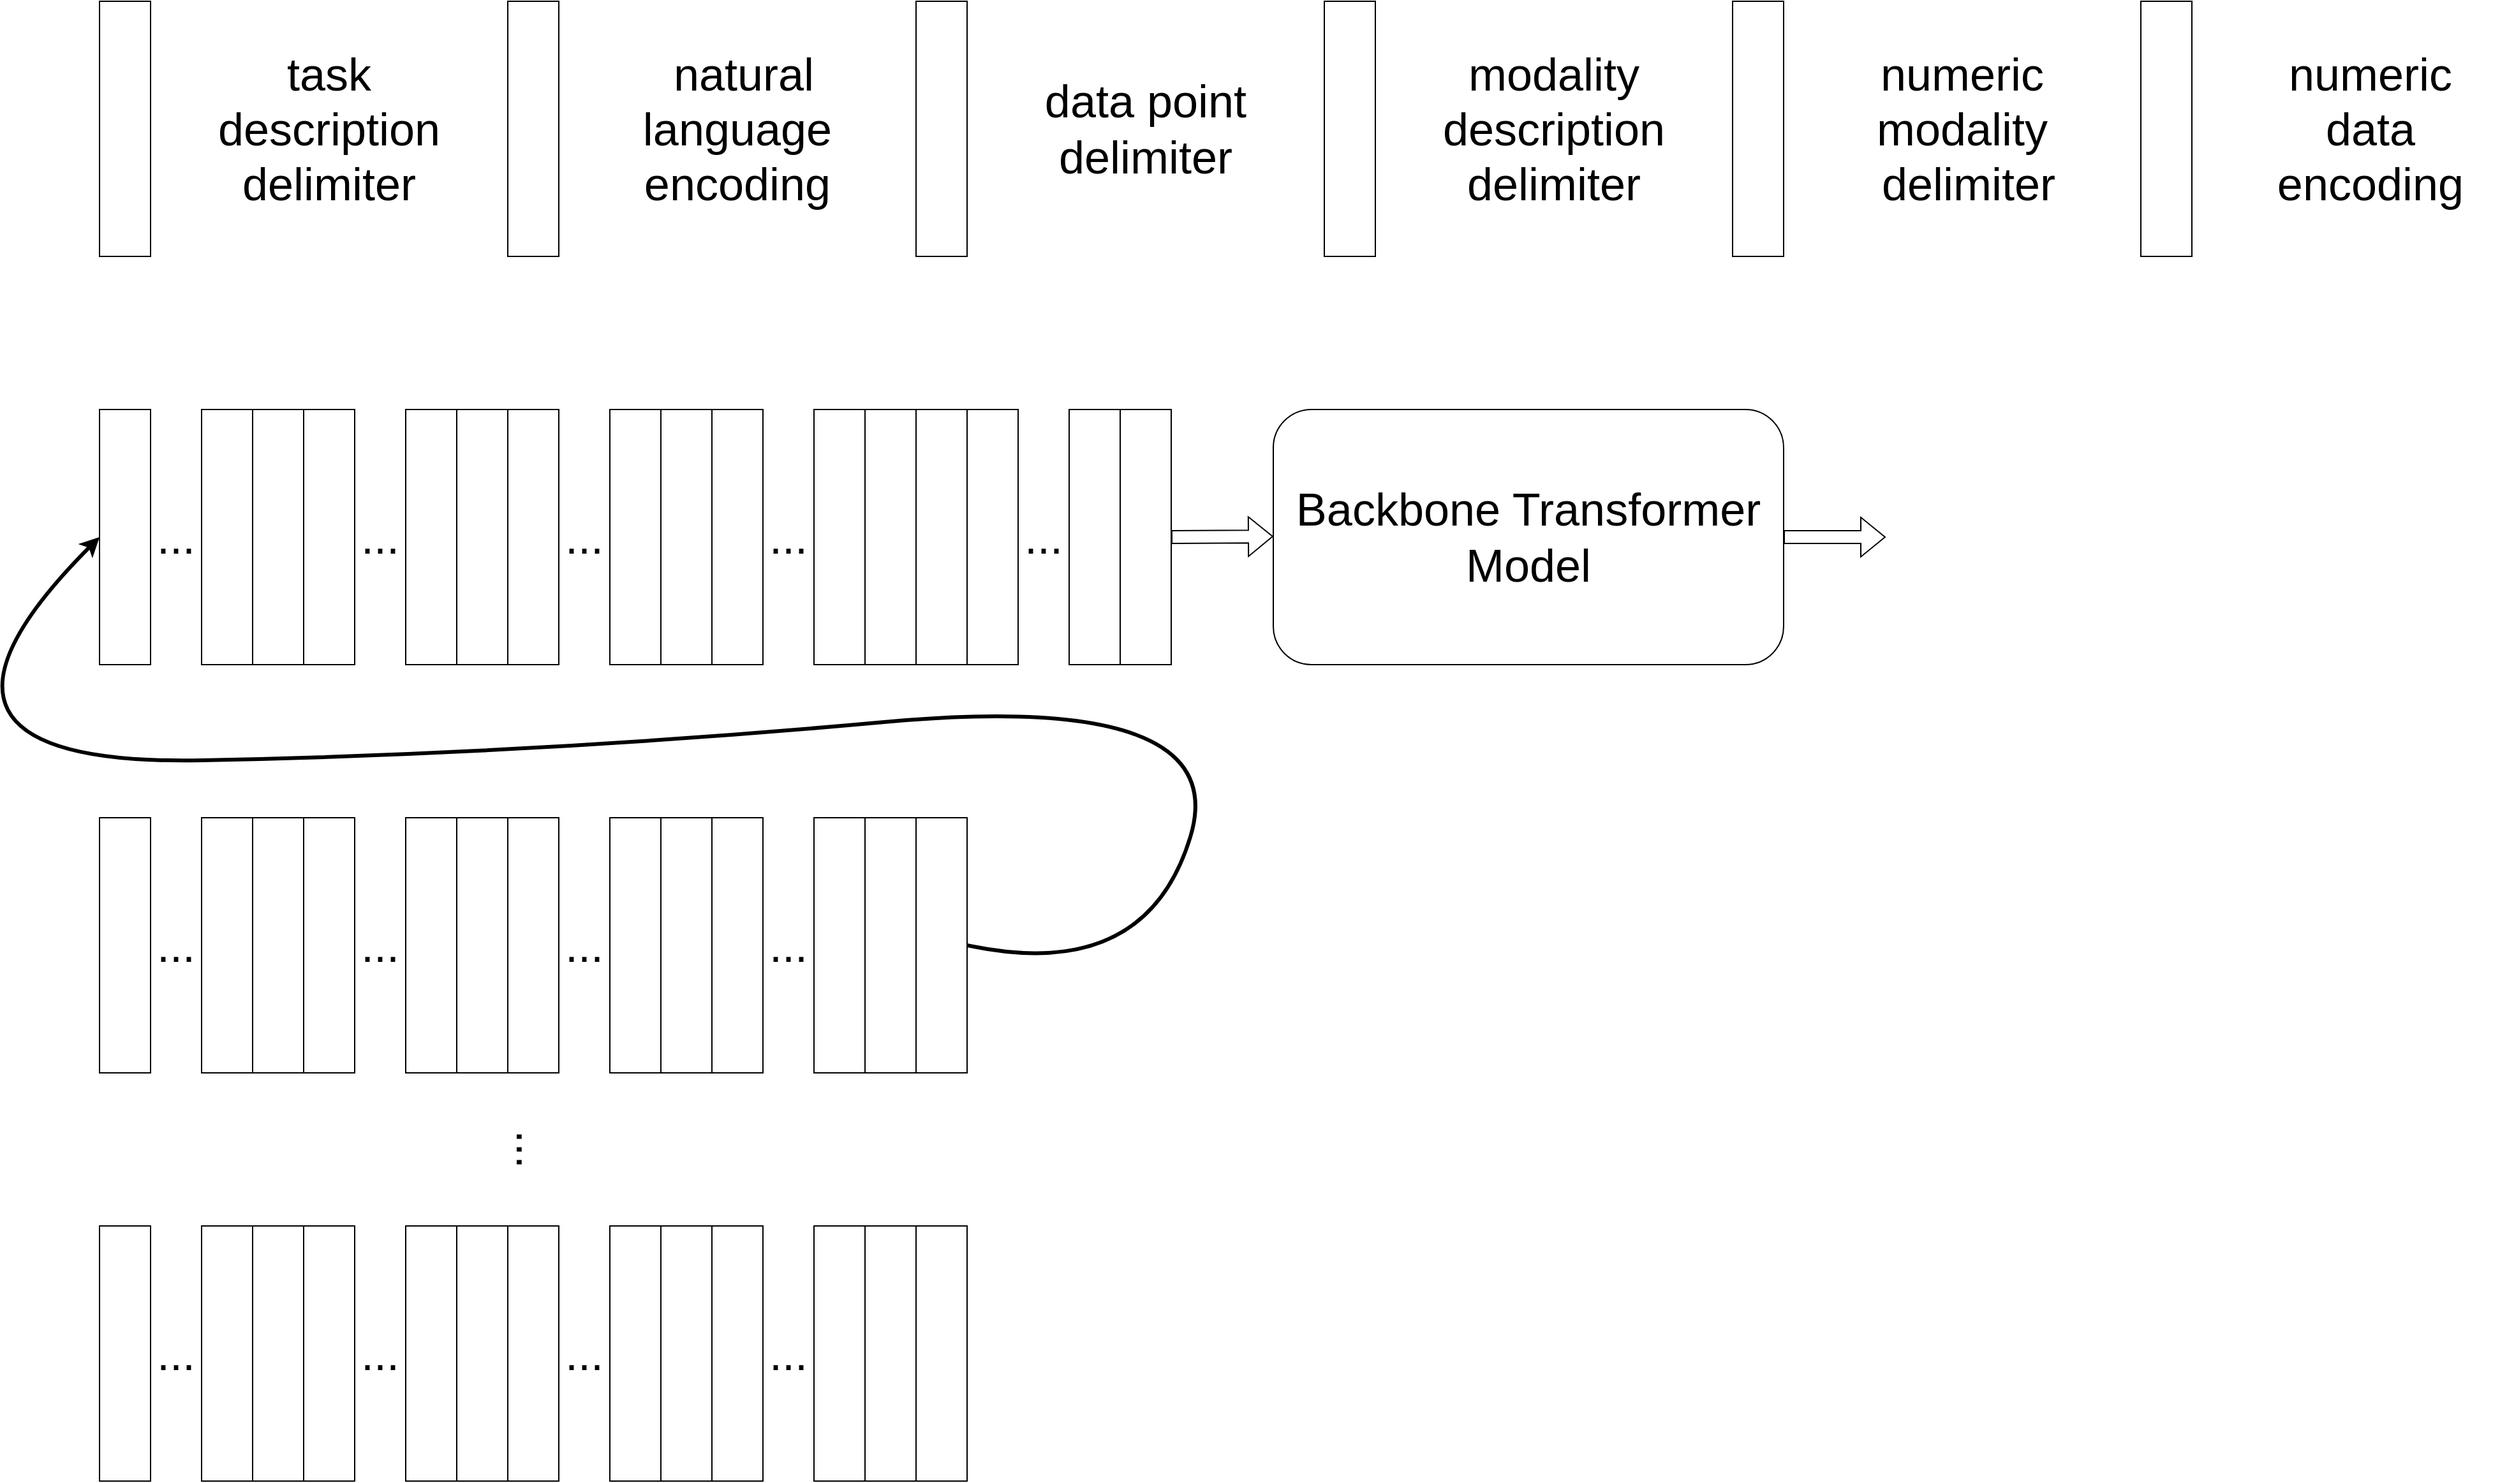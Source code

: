 <mxfile version="26.2.13">
  <diagram name="Page-1" id="pewCht_e_6QAcB8sv3Re">
    <mxGraphModel dx="1986" dy="755" grid="1" gridSize="10" guides="1" tooltips="1" connect="1" arrows="1" fold="1" page="1" pageScale="1" pageWidth="850" pageHeight="1100" math="0" shadow="0">
      <root>
        <mxCell id="0" />
        <mxCell id="1" parent="0" />
        <mxCell id="wZ7KOVxOu9WHtevjWd08-1" value="" style="rounded=0;whiteSpace=wrap;html=1;fillColor=light-dark(#FFFFFF,#FFFF00);" vertex="1" parent="1">
          <mxGeometry x="680" y="160" width="40" height="200" as="geometry" />
        </mxCell>
        <mxCell id="wZ7KOVxOu9WHtevjWd08-2" value="" style="rounded=0;whiteSpace=wrap;html=1;fillColor=light-dark(#FFFFFF,#3333FF);" vertex="1" parent="1">
          <mxGeometry x="-280" y="160" width="40" height="200" as="geometry" />
        </mxCell>
        <mxCell id="wZ7KOVxOu9WHtevjWd08-3" value="" style="rounded=0;whiteSpace=wrap;html=1;fillColor=light-dark(#FFFFFF,#CC0000);" vertex="1" parent="1">
          <mxGeometry x="1000" y="160" width="40" height="200" as="geometry" />
        </mxCell>
        <mxCell id="wZ7KOVxOu9WHtevjWd08-4" value="" style="rounded=0;whiteSpace=wrap;html=1;fillColor=light-dark(#FFFFFF,#006600);" vertex="1" parent="1">
          <mxGeometry x="360" y="160" width="40" height="200" as="geometry" />
        </mxCell>
        <mxCell id="wZ7KOVxOu9WHtevjWd08-5" value="&lt;font style=&quot;font-size: 36px;&quot;&gt;task description&lt;/font&gt;&lt;div&gt;&lt;font style=&quot;font-size: 36px;&quot;&gt;delimiter&lt;/font&gt;&lt;/div&gt;" style="text;html=1;align=center;verticalAlign=middle;whiteSpace=wrap;rounded=0;" vertex="1" parent="1">
          <mxGeometry x="-200" y="240" width="200" height="40" as="geometry" />
        </mxCell>
        <mxCell id="wZ7KOVxOu9WHtevjWd08-6" value="&lt;font style=&quot;font-size: 36px;&quot;&gt;modality description&lt;/font&gt;&lt;div&gt;&lt;span style=&quot;font-size: 36px;&quot;&gt;delimiter&lt;/span&gt;&lt;/div&gt;" style="text;html=1;align=center;verticalAlign=middle;whiteSpace=wrap;rounded=0;" vertex="1" parent="1">
          <mxGeometry x="760" y="240" width="200" height="40" as="geometry" />
        </mxCell>
        <mxCell id="wZ7KOVxOu9WHtevjWd08-7" value="&lt;font style=&quot;font-size: 36px;&quot;&gt;numeric modality&lt;/font&gt;&lt;div&gt;&lt;font style=&quot;font-size: 36px;&quot;&gt;&amp;nbsp;&lt;/font&gt;&lt;span style=&quot;font-size: 36px;&quot;&gt;delimiter&lt;/span&gt;&lt;/div&gt;" style="text;html=1;align=center;verticalAlign=middle;whiteSpace=wrap;rounded=0;" vertex="1" parent="1">
          <mxGeometry x="1080" y="240" width="200" height="40" as="geometry" />
        </mxCell>
        <mxCell id="wZ7KOVxOu9WHtevjWd08-8" value="&lt;span style=&quot;font-size: 36px;&quot;&gt;data point&lt;/span&gt;&lt;div&gt;&lt;span style=&quot;font-size: 36px;&quot;&gt;delimiter&lt;/span&gt;&lt;/div&gt;" style="text;html=1;align=center;verticalAlign=middle;whiteSpace=wrap;rounded=0;" vertex="1" parent="1">
          <mxGeometry x="440" y="240" width="200" height="40" as="geometry" />
        </mxCell>
        <mxCell id="wZ7KOVxOu9WHtevjWd08-9" value="&lt;font style=&quot;font-size: 36px;&quot;&gt;Backbone Transformer Model&lt;/font&gt;" style="rounded=1;whiteSpace=wrap;html=1;" vertex="1" parent="1">
          <mxGeometry x="640" y="480" width="400" height="200" as="geometry" />
        </mxCell>
        <mxCell id="wZ7KOVxOu9WHtevjWd08-10" value="" style="shape=flexArrow;endArrow=classic;html=1;rounded=0;exitX=1;exitY=0.5;exitDx=0;exitDy=0;" edge="1" parent="1" source="wZ7KOVxOu9WHtevjWd08-11">
          <mxGeometry width="50" height="50" relative="1" as="geometry">
            <mxPoint x="570" y="580" as="sourcePoint" />
            <mxPoint x="640" y="579.5" as="targetPoint" />
          </mxGeometry>
        </mxCell>
        <mxCell id="wZ7KOVxOu9WHtevjWd08-11" value="" style="rounded=0;whiteSpace=wrap;html=1;fillColor=light-dark(#FFFFFF,#3333FF);" vertex="1" parent="1">
          <mxGeometry x="520" y="480" width="40" height="200" as="geometry" />
        </mxCell>
        <mxCell id="wZ7KOVxOu9WHtevjWd08-12" value="" style="rounded=0;whiteSpace=wrap;html=1;fillColor=light-dark(#FFFFFF,#FFFFFF);" vertex="1" parent="1">
          <mxGeometry x="480" y="480" width="40" height="200" as="geometry" />
        </mxCell>
        <mxCell id="wZ7KOVxOu9WHtevjWd08-13" value="&lt;span style=&quot;font-size: 36px;&quot;&gt;...&lt;/span&gt;" style="text;html=1;align=center;verticalAlign=middle;whiteSpace=wrap;rounded=0;" vertex="1" parent="1">
          <mxGeometry x="440" y="560" width="40" height="40" as="geometry" />
        </mxCell>
        <mxCell id="wZ7KOVxOu9WHtevjWd08-14" value="" style="rounded=0;whiteSpace=wrap;html=1;fillColor=light-dark(#FFFFFF,#FFFFFF);" vertex="1" parent="1">
          <mxGeometry x="400" y="480" width="40" height="200" as="geometry" />
        </mxCell>
        <mxCell id="wZ7KOVxOu9WHtevjWd08-15" value="" style="rounded=0;whiteSpace=wrap;html=1;fillColor=light-dark(#FFFFFF,#006600);" vertex="1" parent="1">
          <mxGeometry x="360" y="480" width="40" height="200" as="geometry" />
        </mxCell>
        <mxCell id="wZ7KOVxOu9WHtevjWd08-16" value="" style="rounded=0;whiteSpace=wrap;html=1;fillColor=light-dark(#FFFFFF,#FFFF00);" vertex="1" parent="1">
          <mxGeometry x="320" y="480" width="40" height="200" as="geometry" />
        </mxCell>
        <mxCell id="wZ7KOVxOu9WHtevjWd08-17" value="" style="rounded=0;whiteSpace=wrap;html=1;fillColor=light-dark(#FFFFFF,#FFFFFF);" vertex="1" parent="1">
          <mxGeometry x="280" y="480" width="40" height="200" as="geometry" />
        </mxCell>
        <mxCell id="wZ7KOVxOu9WHtevjWd08-18" value="&lt;span style=&quot;font-size: 36px;&quot;&gt;...&lt;/span&gt;" style="text;html=1;align=center;verticalAlign=middle;whiteSpace=wrap;rounded=0;" vertex="1" parent="1">
          <mxGeometry x="240" y="560" width="40" height="40" as="geometry" />
        </mxCell>
        <mxCell id="wZ7KOVxOu9WHtevjWd08-19" value="" style="rounded=0;whiteSpace=wrap;html=1;fillColor=light-dark(#FFFFFF,#FFFFFF);" vertex="1" parent="1">
          <mxGeometry x="200" y="480" width="40" height="200" as="geometry" />
        </mxCell>
        <mxCell id="wZ7KOVxOu9WHtevjWd08-20" value="" style="rounded=0;whiteSpace=wrap;html=1;fillColor=light-dark(#FFFFFF,#CC0000);" vertex="1" parent="1">
          <mxGeometry x="160" y="480" width="40" height="200" as="geometry" />
        </mxCell>
        <mxCell id="wZ7KOVxOu9WHtevjWd08-21" value="&lt;span style=&quot;font-size: 36px;&quot;&gt;...&lt;/span&gt;" style="text;html=1;align=center;verticalAlign=middle;whiteSpace=wrap;rounded=0;" vertex="1" parent="1">
          <mxGeometry x="80" y="560" width="40" height="40" as="geometry" />
        </mxCell>
        <mxCell id="wZ7KOVxOu9WHtevjWd08-22" value="" style="rounded=0;whiteSpace=wrap;html=1;fillColor=light-dark(#FFFFFF,#000000);" vertex="1" parent="1">
          <mxGeometry x="1320" y="160" width="40" height="200" as="geometry" />
        </mxCell>
        <mxCell id="wZ7KOVxOu9WHtevjWd08-23" value="" style="rounded=0;whiteSpace=wrap;html=1;fillColor=light-dark(#FFFFFF,#FFFFFF);" vertex="1" parent="1">
          <mxGeometry x="40" y="160" width="40" height="200" as="geometry" />
        </mxCell>
        <mxCell id="wZ7KOVxOu9WHtevjWd08-24" value="&lt;span style=&quot;font-size: 36px;&quot;&gt;&amp;nbsp;natural language encoding&lt;/span&gt;" style="text;html=1;align=center;verticalAlign=middle;whiteSpace=wrap;rounded=0;" vertex="1" parent="1">
          <mxGeometry x="120" y="240" width="200" height="40" as="geometry" />
        </mxCell>
        <mxCell id="wZ7KOVxOu9WHtevjWd08-25" value="&lt;span style=&quot;font-size: 36px;&quot;&gt;numeric data encoding&lt;/span&gt;" style="text;html=1;align=center;verticalAlign=middle;whiteSpace=wrap;rounded=0;" vertex="1" parent="1">
          <mxGeometry x="1400" y="240" width="200" height="40" as="geometry" />
        </mxCell>
        <mxCell id="wZ7KOVxOu9WHtevjWd08-26" value="" style="rounded=0;whiteSpace=wrap;html=1;fillColor=light-dark(#FFFFFF,#000000);" vertex="1" parent="1">
          <mxGeometry x="120" y="480" width="40" height="200" as="geometry" />
        </mxCell>
        <mxCell id="wZ7KOVxOu9WHtevjWd08-27" value="" style="rounded=0;whiteSpace=wrap;html=1;fillColor=light-dark(#FFFFFF,#000000);" vertex="1" parent="1">
          <mxGeometry x="40" y="480" width="40" height="200" as="geometry" />
        </mxCell>
        <mxCell id="wZ7KOVxOu9WHtevjWd08-28" value="" style="rounded=0;whiteSpace=wrap;html=1;fillColor=light-dark(#FFFFFF,#FFFF00);" vertex="1" parent="1">
          <mxGeometry y="480" width="40" height="200" as="geometry" />
        </mxCell>
        <mxCell id="wZ7KOVxOu9WHtevjWd08-29" value="" style="rounded=0;whiteSpace=wrap;html=1;fillColor=light-dark(#FFFFFF,#FFFFFF);" vertex="1" parent="1">
          <mxGeometry x="-40" y="480" width="40" height="200" as="geometry" />
        </mxCell>
        <mxCell id="wZ7KOVxOu9WHtevjWd08-30" value="&lt;span style=&quot;font-size: 36px;&quot;&gt;...&lt;/span&gt;" style="text;html=1;align=center;verticalAlign=middle;whiteSpace=wrap;rounded=0;" vertex="1" parent="1">
          <mxGeometry x="-80" y="560" width="40" height="40" as="geometry" />
        </mxCell>
        <mxCell id="wZ7KOVxOu9WHtevjWd08-31" value="" style="rounded=0;whiteSpace=wrap;html=1;fillColor=light-dark(#FFFFFF,#FFFFFF);" vertex="1" parent="1">
          <mxGeometry x="-120" y="480" width="40" height="200" as="geometry" />
        </mxCell>
        <mxCell id="wZ7KOVxOu9WHtevjWd08-32" value="" style="rounded=0;whiteSpace=wrap;html=1;fillColor=light-dark(#FFFFFF,#CC0000);" vertex="1" parent="1">
          <mxGeometry x="-160" y="480" width="40" height="200" as="geometry" />
        </mxCell>
        <mxCell id="wZ7KOVxOu9WHtevjWd08-33" value="&lt;span style=&quot;font-size: 36px;&quot;&gt;...&lt;/span&gt;" style="text;html=1;align=center;verticalAlign=middle;whiteSpace=wrap;rounded=0;" vertex="1" parent="1">
          <mxGeometry x="-240" y="560" width="40" height="40" as="geometry" />
        </mxCell>
        <mxCell id="wZ7KOVxOu9WHtevjWd08-34" value="" style="rounded=0;whiteSpace=wrap;html=1;fillColor=light-dark(#FFFFFF,#000000);" vertex="1" parent="1">
          <mxGeometry x="-200" y="480" width="40" height="200" as="geometry" />
        </mxCell>
        <mxCell id="wZ7KOVxOu9WHtevjWd08-35" value="" style="rounded=0;whiteSpace=wrap;html=1;fillColor=light-dark(#FFFFFF,#000000);" vertex="1" parent="1">
          <mxGeometry x="-280" y="480" width="40" height="200" as="geometry" />
        </mxCell>
        <mxCell id="wZ7KOVxOu9WHtevjWd08-36" value="" style="rounded=0;whiteSpace=wrap;html=1;fillColor=light-dark(#FFFFFF,#006600);" vertex="1" parent="1">
          <mxGeometry x="360" y="800" width="40" height="200" as="geometry" />
        </mxCell>
        <mxCell id="wZ7KOVxOu9WHtevjWd08-37" value="" style="rounded=0;whiteSpace=wrap;html=1;fillColor=light-dark(#FFFFFF,#FFFF00);" vertex="1" parent="1">
          <mxGeometry x="320" y="800" width="40" height="200" as="geometry" />
        </mxCell>
        <mxCell id="wZ7KOVxOu9WHtevjWd08-38" value="" style="rounded=0;whiteSpace=wrap;html=1;fillColor=light-dark(#FFFFFF,#FFFFFF);" vertex="1" parent="1">
          <mxGeometry x="280" y="800" width="40" height="200" as="geometry" />
        </mxCell>
        <mxCell id="wZ7KOVxOu9WHtevjWd08-39" value="&lt;span style=&quot;font-size: 36px;&quot;&gt;...&lt;/span&gt;" style="text;html=1;align=center;verticalAlign=middle;whiteSpace=wrap;rounded=0;" vertex="1" parent="1">
          <mxGeometry x="240" y="880" width="40" height="40" as="geometry" />
        </mxCell>
        <mxCell id="wZ7KOVxOu9WHtevjWd08-40" value="" style="rounded=0;whiteSpace=wrap;html=1;fillColor=light-dark(#FFFFFF,#FFFFFF);" vertex="1" parent="1">
          <mxGeometry x="200" y="800" width="40" height="200" as="geometry" />
        </mxCell>
        <mxCell id="wZ7KOVxOu9WHtevjWd08-41" value="" style="rounded=0;whiteSpace=wrap;html=1;fillColor=light-dark(#FFFFFF,#CC0000);" vertex="1" parent="1">
          <mxGeometry x="160" y="800" width="40" height="200" as="geometry" />
        </mxCell>
        <mxCell id="wZ7KOVxOu9WHtevjWd08-42" value="&lt;span style=&quot;font-size: 36px;&quot;&gt;...&lt;/span&gt;" style="text;html=1;align=center;verticalAlign=middle;whiteSpace=wrap;rounded=0;" vertex="1" parent="1">
          <mxGeometry x="80" y="880" width="40" height="40" as="geometry" />
        </mxCell>
        <mxCell id="wZ7KOVxOu9WHtevjWd08-43" value="" style="rounded=0;whiteSpace=wrap;html=1;fillColor=light-dark(#FFFFFF,#000000);" vertex="1" parent="1">
          <mxGeometry x="120" y="800" width="40" height="200" as="geometry" />
        </mxCell>
        <mxCell id="wZ7KOVxOu9WHtevjWd08-44" value="" style="rounded=0;whiteSpace=wrap;html=1;fillColor=light-dark(#FFFFFF,#000000);" vertex="1" parent="1">
          <mxGeometry x="40" y="800" width="40" height="200" as="geometry" />
        </mxCell>
        <mxCell id="wZ7KOVxOu9WHtevjWd08-45" value="" style="rounded=0;whiteSpace=wrap;html=1;fillColor=light-dark(#FFFFFF,#FFFF00);" vertex="1" parent="1">
          <mxGeometry y="800" width="40" height="200" as="geometry" />
        </mxCell>
        <mxCell id="wZ7KOVxOu9WHtevjWd08-46" value="" style="rounded=0;whiteSpace=wrap;html=1;fillColor=light-dark(#FFFFFF,#FFFFFF);" vertex="1" parent="1">
          <mxGeometry x="-40" y="800" width="40" height="200" as="geometry" />
        </mxCell>
        <mxCell id="wZ7KOVxOu9WHtevjWd08-47" value="&lt;span style=&quot;font-size: 36px;&quot;&gt;...&lt;/span&gt;" style="text;html=1;align=center;verticalAlign=middle;whiteSpace=wrap;rounded=0;" vertex="1" parent="1">
          <mxGeometry x="-80" y="880" width="40" height="40" as="geometry" />
        </mxCell>
        <mxCell id="wZ7KOVxOu9WHtevjWd08-48" value="" style="rounded=0;whiteSpace=wrap;html=1;fillColor=light-dark(#FFFFFF,#FFFFFF);" vertex="1" parent="1">
          <mxGeometry x="-120" y="800" width="40" height="200" as="geometry" />
        </mxCell>
        <mxCell id="wZ7KOVxOu9WHtevjWd08-49" value="" style="rounded=0;whiteSpace=wrap;html=1;fillColor=light-dark(#FFFFFF,#CC0000);" vertex="1" parent="1">
          <mxGeometry x="-160" y="800" width="40" height="200" as="geometry" />
        </mxCell>
        <mxCell id="wZ7KOVxOu9WHtevjWd08-50" value="&lt;span style=&quot;font-size: 36px;&quot;&gt;...&lt;/span&gt;" style="text;html=1;align=center;verticalAlign=middle;whiteSpace=wrap;rounded=0;" vertex="1" parent="1">
          <mxGeometry x="-240" y="880" width="40" height="40" as="geometry" />
        </mxCell>
        <mxCell id="wZ7KOVxOu9WHtevjWd08-51" value="" style="rounded=0;whiteSpace=wrap;html=1;fillColor=light-dark(#FFFFFF,#000000);" vertex="1" parent="1">
          <mxGeometry x="-200" y="800" width="40" height="200" as="geometry" />
        </mxCell>
        <mxCell id="wZ7KOVxOu9WHtevjWd08-52" value="" style="rounded=0;whiteSpace=wrap;html=1;fillColor=light-dark(#FFFFFF,#000000);" vertex="1" parent="1">
          <mxGeometry x="-280" y="800" width="40" height="200" as="geometry" />
        </mxCell>
        <mxCell id="wZ7KOVxOu9WHtevjWd08-55" value="" style="curved=1;endArrow=classic;html=1;rounded=0;entryX=0;entryY=0.5;entryDx=0;entryDy=0;exitX=1;exitY=0.5;exitDx=0;exitDy=0;strokeWidth=3;" edge="1" parent="1" source="wZ7KOVxOu9WHtevjWd08-36" target="wZ7KOVxOu9WHtevjWd08-35">
          <mxGeometry width="50" height="50" relative="1" as="geometry">
            <mxPoint x="180" y="770" as="sourcePoint" />
            <mxPoint x="230" y="720" as="targetPoint" />
            <Array as="points">
              <mxPoint x="540" y="930" />
              <mxPoint x="610" y="700" />
              <mxPoint x="60" y="750" />
              <mxPoint x="-460" y="760" />
            </Array>
          </mxGeometry>
        </mxCell>
        <mxCell id="wZ7KOVxOu9WHtevjWd08-56" value="&lt;span style=&quot;font-size: 36px;&quot;&gt;...&lt;/span&gt;" style="text;html=1;align=center;verticalAlign=middle;whiteSpace=wrap;rounded=0;rotation=90;" vertex="1" parent="1">
          <mxGeometry x="40" y="1040" width="40" height="40" as="geometry" />
        </mxCell>
        <mxCell id="wZ7KOVxOu9WHtevjWd08-57" value="" style="rounded=0;whiteSpace=wrap;html=1;fillColor=light-dark(#FFFFFF,#006600);" vertex="1" parent="1">
          <mxGeometry x="360" y="1120" width="40" height="200" as="geometry" />
        </mxCell>
        <mxCell id="wZ7KOVxOu9WHtevjWd08-58" value="" style="rounded=0;whiteSpace=wrap;html=1;fillColor=light-dark(#FFFFFF,#FFFF00);" vertex="1" parent="1">
          <mxGeometry x="320" y="1120" width="40" height="200" as="geometry" />
        </mxCell>
        <mxCell id="wZ7KOVxOu9WHtevjWd08-59" value="" style="rounded=0;whiteSpace=wrap;html=1;fillColor=light-dark(#FFFFFF,#FFFFFF);" vertex="1" parent="1">
          <mxGeometry x="280" y="1120" width="40" height="200" as="geometry" />
        </mxCell>
        <mxCell id="wZ7KOVxOu9WHtevjWd08-60" value="&lt;span style=&quot;font-size: 36px;&quot;&gt;...&lt;/span&gt;" style="text;html=1;align=center;verticalAlign=middle;whiteSpace=wrap;rounded=0;" vertex="1" parent="1">
          <mxGeometry x="240" y="1200" width="40" height="40" as="geometry" />
        </mxCell>
        <mxCell id="wZ7KOVxOu9WHtevjWd08-61" value="" style="rounded=0;whiteSpace=wrap;html=1;fillColor=light-dark(#FFFFFF,#FFFFFF);" vertex="1" parent="1">
          <mxGeometry x="200" y="1120" width="40" height="200" as="geometry" />
        </mxCell>
        <mxCell id="wZ7KOVxOu9WHtevjWd08-62" value="" style="rounded=0;whiteSpace=wrap;html=1;fillColor=light-dark(#FFFFFF,#CC0000);" vertex="1" parent="1">
          <mxGeometry x="160" y="1120" width="40" height="200" as="geometry" />
        </mxCell>
        <mxCell id="wZ7KOVxOu9WHtevjWd08-63" value="&lt;span style=&quot;font-size: 36px;&quot;&gt;...&lt;/span&gt;" style="text;html=1;align=center;verticalAlign=middle;whiteSpace=wrap;rounded=0;" vertex="1" parent="1">
          <mxGeometry x="80" y="1200" width="40" height="40" as="geometry" />
        </mxCell>
        <mxCell id="wZ7KOVxOu9WHtevjWd08-64" value="" style="rounded=0;whiteSpace=wrap;html=1;fillColor=light-dark(#FFFFFF,#000000);" vertex="1" parent="1">
          <mxGeometry x="120" y="1120" width="40" height="200" as="geometry" />
        </mxCell>
        <mxCell id="wZ7KOVxOu9WHtevjWd08-65" value="" style="rounded=0;whiteSpace=wrap;html=1;fillColor=light-dark(#FFFFFF,#000000);" vertex="1" parent="1">
          <mxGeometry x="40" y="1120" width="40" height="200" as="geometry" />
        </mxCell>
        <mxCell id="wZ7KOVxOu9WHtevjWd08-66" value="" style="rounded=0;whiteSpace=wrap;html=1;fillColor=light-dark(#FFFFFF,#FFFF00);" vertex="1" parent="1">
          <mxGeometry y="1120" width="40" height="200" as="geometry" />
        </mxCell>
        <mxCell id="wZ7KOVxOu9WHtevjWd08-67" value="" style="rounded=0;whiteSpace=wrap;html=1;fillColor=light-dark(#FFFFFF,#FFFFFF);" vertex="1" parent="1">
          <mxGeometry x="-40" y="1120" width="40" height="200" as="geometry" />
        </mxCell>
        <mxCell id="wZ7KOVxOu9WHtevjWd08-68" value="&lt;span style=&quot;font-size: 36px;&quot;&gt;...&lt;/span&gt;" style="text;html=1;align=center;verticalAlign=middle;whiteSpace=wrap;rounded=0;" vertex="1" parent="1">
          <mxGeometry x="-80" y="1200" width="40" height="40" as="geometry" />
        </mxCell>
        <mxCell id="wZ7KOVxOu9WHtevjWd08-69" value="" style="rounded=0;whiteSpace=wrap;html=1;fillColor=light-dark(#FFFFFF,#FFFFFF);" vertex="1" parent="1">
          <mxGeometry x="-120" y="1120" width="40" height="200" as="geometry" />
        </mxCell>
        <mxCell id="wZ7KOVxOu9WHtevjWd08-70" value="" style="rounded=0;whiteSpace=wrap;html=1;fillColor=light-dark(#FFFFFF,#CC0000);" vertex="1" parent="1">
          <mxGeometry x="-160" y="1120" width="40" height="200" as="geometry" />
        </mxCell>
        <mxCell id="wZ7KOVxOu9WHtevjWd08-71" value="&lt;span style=&quot;font-size: 36px;&quot;&gt;...&lt;/span&gt;" style="text;html=1;align=center;verticalAlign=middle;whiteSpace=wrap;rounded=0;" vertex="1" parent="1">
          <mxGeometry x="-240" y="1200" width="40" height="40" as="geometry" />
        </mxCell>
        <mxCell id="wZ7KOVxOu9WHtevjWd08-72" value="" style="rounded=0;whiteSpace=wrap;html=1;fillColor=light-dark(#FFFFFF,#000000);" vertex="1" parent="1">
          <mxGeometry x="-200" y="1120" width="40" height="200" as="geometry" />
        </mxCell>
        <mxCell id="wZ7KOVxOu9WHtevjWd08-73" value="" style="rounded=0;whiteSpace=wrap;html=1;fillColor=light-dark(#FFFFFF,#000000);" vertex="1" parent="1">
          <mxGeometry x="-280" y="1120" width="40" height="200" as="geometry" />
        </mxCell>
        <mxCell id="wZ7KOVxOu9WHtevjWd08-75" value="" style="shape=flexArrow;endArrow=classic;html=1;rounded=0;exitX=1;exitY=0.5;exitDx=0;exitDy=0;" edge="1" parent="1" source="wZ7KOVxOu9WHtevjWd08-9">
          <mxGeometry width="50" height="50" relative="1" as="geometry">
            <mxPoint x="1060" y="580" as="sourcePoint" />
            <mxPoint x="1120" y="580" as="targetPoint" />
          </mxGeometry>
        </mxCell>
      </root>
    </mxGraphModel>
  </diagram>
</mxfile>
